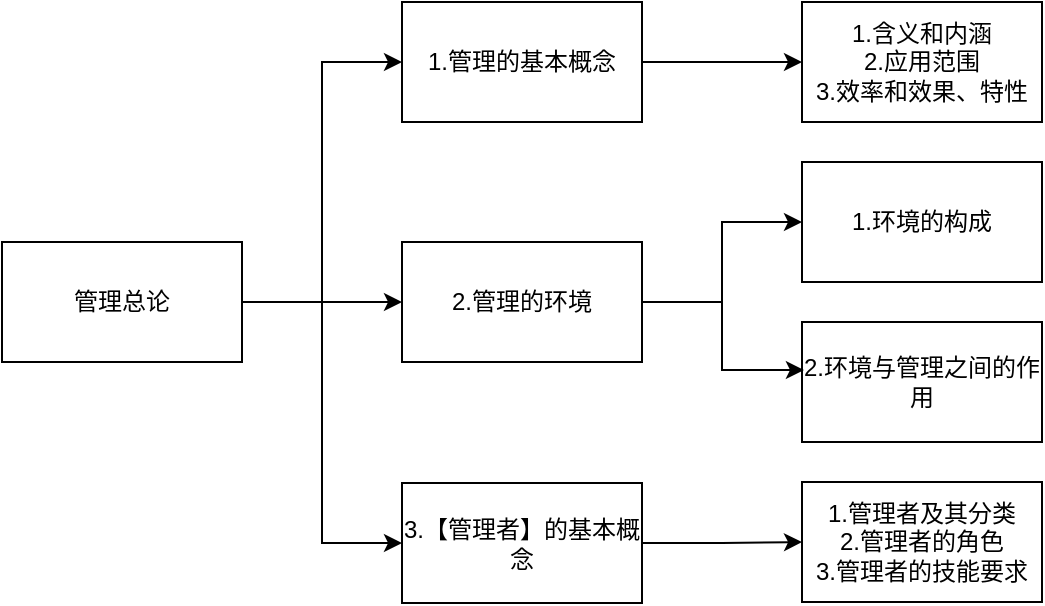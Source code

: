 <mxfile version="22.1.11" type="device">
  <diagram name="第 1 页" id="EptflBMG_qg76Cy4ORVD">
    <mxGraphModel dx="954" dy="589" grid="1" gridSize="10" guides="1" tooltips="1" connect="1" arrows="1" fold="1" page="1" pageScale="1" pageWidth="827" pageHeight="1169" math="0" shadow="0">
      <root>
        <mxCell id="0" />
        <mxCell id="1" parent="0" />
        <mxCell id="oObLU8E7DE0Y3AWYQl3H-1" value="" style="edgeStyle=orthogonalEdgeStyle;rounded=0;orthogonalLoop=1;jettySize=auto;html=1;entryX=0;entryY=0.5;entryDx=0;entryDy=0;" parent="1" source="oObLU8E7DE0Y3AWYQl3H-4" target="oObLU8E7DE0Y3AWYQl3H-8" edge="1">
          <mxGeometry relative="1" as="geometry" />
        </mxCell>
        <mxCell id="oObLU8E7DE0Y3AWYQl3H-2" style="edgeStyle=orthogonalEdgeStyle;rounded=0;orthogonalLoop=1;jettySize=auto;html=1;entryX=0;entryY=0.5;entryDx=0;entryDy=0;" parent="1" source="oObLU8E7DE0Y3AWYQl3H-4" target="oObLU8E7DE0Y3AWYQl3H-11" edge="1">
          <mxGeometry relative="1" as="geometry" />
        </mxCell>
        <mxCell id="oObLU8E7DE0Y3AWYQl3H-3" style="edgeStyle=orthogonalEdgeStyle;rounded=0;orthogonalLoop=1;jettySize=auto;html=1;entryX=0;entryY=0.5;entryDx=0;entryDy=0;" parent="1" source="oObLU8E7DE0Y3AWYQl3H-4" target="oObLU8E7DE0Y3AWYQl3H-20" edge="1">
          <mxGeometry relative="1" as="geometry" />
        </mxCell>
        <mxCell id="oObLU8E7DE0Y3AWYQl3H-4" value="管理总论" style="rounded=0;whiteSpace=wrap;html=1;" parent="1" vertex="1">
          <mxGeometry x="40" y="200" width="120" height="60" as="geometry" />
        </mxCell>
        <mxCell id="oObLU8E7DE0Y3AWYQl3H-6" style="edgeStyle=orthogonalEdgeStyle;rounded=0;orthogonalLoop=1;jettySize=auto;html=1;entryX=0;entryY=0.5;entryDx=0;entryDy=0;" parent="1" source="oObLU8E7DE0Y3AWYQl3H-8" target="oObLU8E7DE0Y3AWYQl3H-15" edge="1">
          <mxGeometry relative="1" as="geometry">
            <mxPoint x="560" y="125" as="targetPoint" />
          </mxGeometry>
        </mxCell>
        <mxCell id="oObLU8E7DE0Y3AWYQl3H-8" value="1.管理的基本概念" style="rounded=0;whiteSpace=wrap;html=1;" parent="1" vertex="1">
          <mxGeometry x="240" y="80" width="120" height="60" as="geometry" />
        </mxCell>
        <mxCell id="oObLU8E7DE0Y3AWYQl3H-9" style="edgeStyle=orthogonalEdgeStyle;rounded=0;orthogonalLoop=1;jettySize=auto;html=1;exitX=1;exitY=0.5;exitDx=0;exitDy=0;entryX=0;entryY=0.5;entryDx=0;entryDy=0;" parent="1" source="oObLU8E7DE0Y3AWYQl3H-11" target="oObLU8E7DE0Y3AWYQl3H-12" edge="1">
          <mxGeometry relative="1" as="geometry" />
        </mxCell>
        <mxCell id="oObLU8E7DE0Y3AWYQl3H-11" value="2.管理的环境" style="rounded=0;whiteSpace=wrap;html=1;" parent="1" vertex="1">
          <mxGeometry x="240" y="200" width="120" height="60" as="geometry" />
        </mxCell>
        <mxCell id="oObLU8E7DE0Y3AWYQl3H-12" value="1.环境的构成" style="rounded=0;whiteSpace=wrap;html=1;" parent="1" vertex="1">
          <mxGeometry x="440" y="160" width="120" height="60" as="geometry" />
        </mxCell>
        <mxCell id="oObLU8E7DE0Y3AWYQl3H-15" value="1.含义和内涵&lt;br&gt;2.应用范围&lt;br&gt;3.效率和效果、特性" style="rounded=0;whiteSpace=wrap;html=1;" parent="1" vertex="1">
          <mxGeometry x="440" y="80" width="120" height="60" as="geometry" />
        </mxCell>
        <mxCell id="oObLU8E7DE0Y3AWYQl3H-18" style="edgeStyle=orthogonalEdgeStyle;rounded=0;orthogonalLoop=1;jettySize=auto;html=1;" parent="1" source="oObLU8E7DE0Y3AWYQl3H-20" target="oObLU8E7DE0Y3AWYQl3H-22" edge="1">
          <mxGeometry relative="1" as="geometry" />
        </mxCell>
        <mxCell id="oObLU8E7DE0Y3AWYQl3H-20" value="3.【管理者】的基本概念" style="rounded=0;whiteSpace=wrap;html=1;" parent="1" vertex="1">
          <mxGeometry x="240" y="320.5" width="120" height="60" as="geometry" />
        </mxCell>
        <mxCell id="oObLU8E7DE0Y3AWYQl3H-22" value="1.管理者及其分类&lt;br&gt;2.管理者的角色&lt;br&gt;3.管理者的技能要求" style="rounded=0;whiteSpace=wrap;html=1;" parent="1" vertex="1">
          <mxGeometry x="440" y="320" width="120" height="60" as="geometry" />
        </mxCell>
        <mxCell id="WAiQZmmWjZc-ZvqwfMky-1" value="2.环境与管理之间的作用" style="rounded=0;whiteSpace=wrap;html=1;" vertex="1" parent="1">
          <mxGeometry x="440" y="240" width="120" height="60" as="geometry" />
        </mxCell>
        <mxCell id="WAiQZmmWjZc-ZvqwfMky-2" style="edgeStyle=orthogonalEdgeStyle;rounded=0;orthogonalLoop=1;jettySize=auto;html=1;entryX=0.008;entryY=0.4;entryDx=0;entryDy=0;entryPerimeter=0;" edge="1" parent="1" source="oObLU8E7DE0Y3AWYQl3H-11" target="WAiQZmmWjZc-ZvqwfMky-1">
          <mxGeometry relative="1" as="geometry" />
        </mxCell>
      </root>
    </mxGraphModel>
  </diagram>
</mxfile>
